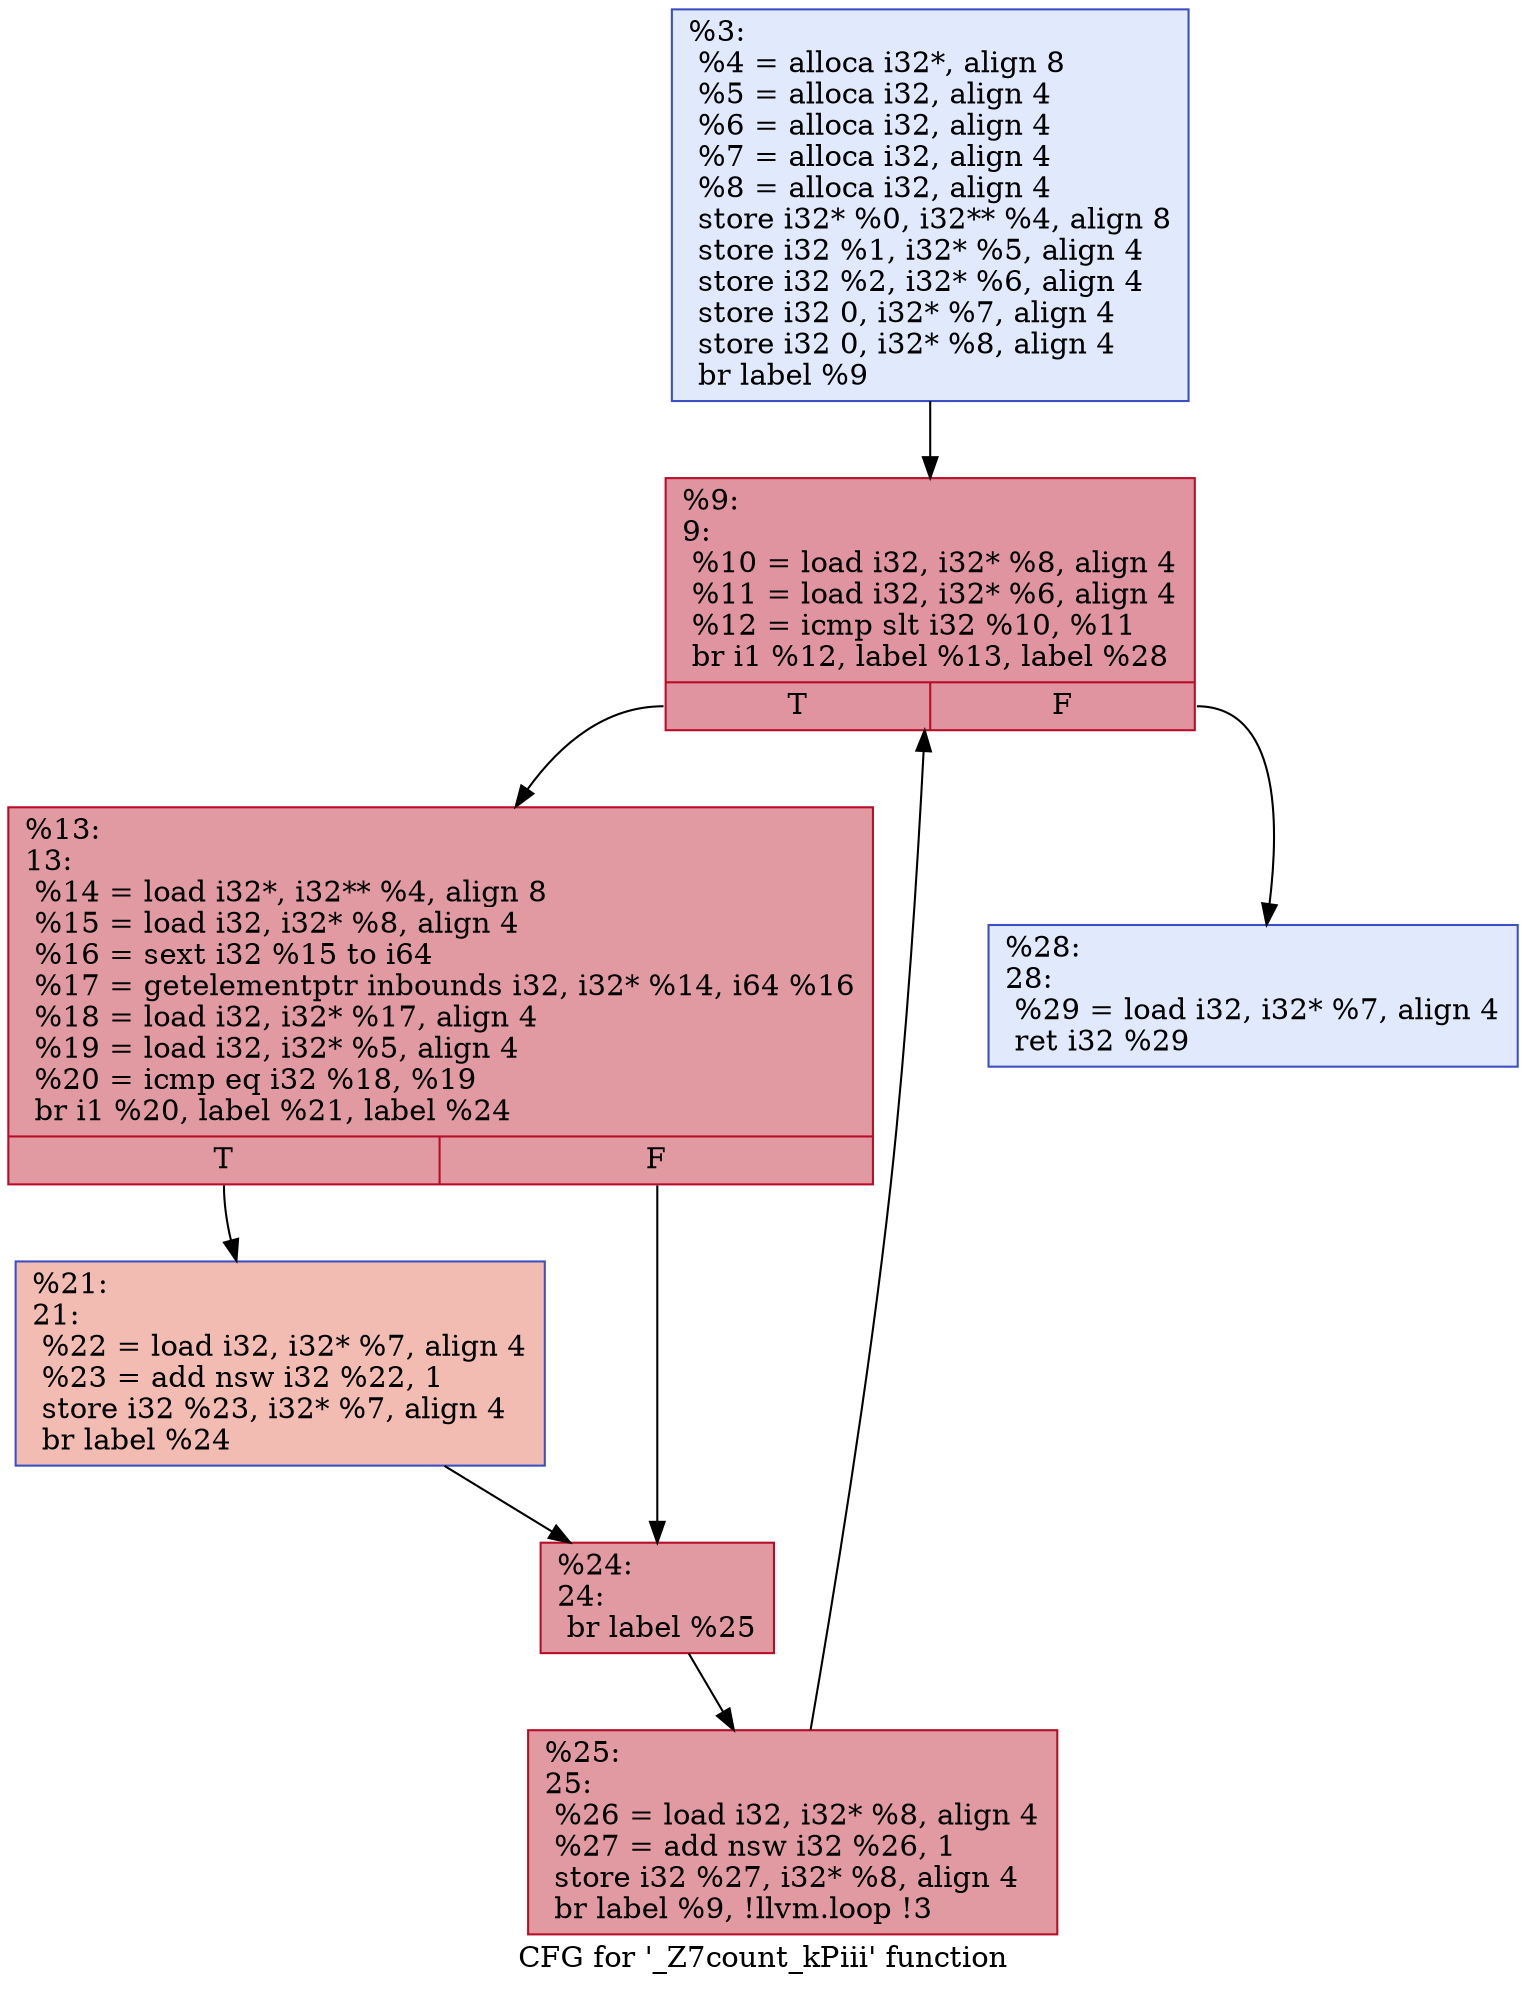 digraph "CFG for '_Z7count_kPiii' function" {
	label="CFG for '_Z7count_kPiii' function";

	Node0x19821061570 [shape=record,color="#3d50c3ff", style=filled, fillcolor="#b9d0f970",label="{%3:\l  %4 = alloca i32*, align 8\l  %5 = alloca i32, align 4\l  %6 = alloca i32, align 4\l  %7 = alloca i32, align 4\l  %8 = alloca i32, align 4\l  store i32* %0, i32** %4, align 8\l  store i32 %1, i32* %5, align 4\l  store i32 %2, i32* %6, align 4\l  store i32 0, i32* %7, align 4\l  store i32 0, i32* %8, align 4\l  br label %9\l}"];
	Node0x19821061570 -> Node0x19821060ad0;
	Node0x19821060ad0 [shape=record,color="#b70d28ff", style=filled, fillcolor="#b70d2870",label="{%9:\l9:                                                \l  %10 = load i32, i32* %8, align 4\l  %11 = load i32, i32* %6, align 4\l  %12 = icmp slt i32 %10, %11\l  br i1 %12, label %13, label %28\l|{<s0>T|<s1>F}}"];
	Node0x19821060ad0:s0 -> Node0x198210615c0;
	Node0x19821060ad0:s1 -> Node0x198210613e0;
	Node0x198210615c0 [shape=record,color="#b70d28ff", style=filled, fillcolor="#bb1b2c70",label="{%13:\l13:                                               \l  %14 = load i32*, i32** %4, align 8\l  %15 = load i32, i32* %8, align 4\l  %16 = sext i32 %15 to i64\l  %17 = getelementptr inbounds i32, i32* %14, i64 %16\l  %18 = load i32, i32* %17, align 4\l  %19 = load i32, i32* %5, align 4\l  %20 = icmp eq i32 %18, %19\l  br i1 %20, label %21, label %24\l|{<s0>T|<s1>F}}"];
	Node0x198210615c0:s0 -> Node0x19821060990;
	Node0x198210615c0:s1 -> Node0x198210609e0;
	Node0x19821060990 [shape=record,color="#3d50c3ff", style=filled, fillcolor="#e1675170",label="{%21:\l21:                                               \l  %22 = load i32, i32* %7, align 4\l  %23 = add nsw i32 %22, 1\l  store i32 %23, i32* %7, align 4\l  br label %24\l}"];
	Node0x19821060990 -> Node0x198210609e0;
	Node0x198210609e0 [shape=record,color="#b70d28ff", style=filled, fillcolor="#bb1b2c70",label="{%24:\l24:                                               \l  br label %25\l}"];
	Node0x198210609e0 -> Node0x19821061750;
	Node0x19821061750 [shape=record,color="#b70d28ff", style=filled, fillcolor="#bb1b2c70",label="{%25:\l25:                                               \l  %26 = load i32, i32* %8, align 4\l  %27 = add nsw i32 %26, 1\l  store i32 %27, i32* %8, align 4\l  br label %9, !llvm.loop !3\l}"];
	Node0x19821061750 -> Node0x19821060ad0;
	Node0x198210613e0 [shape=record,color="#3d50c3ff", style=filled, fillcolor="#b9d0f970",label="{%28:\l28:                                               \l  %29 = load i32, i32* %7, align 4\l  ret i32 %29\l}"];
}
